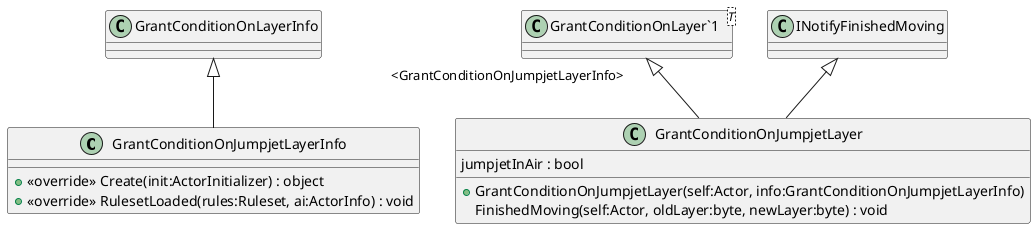 @startuml
class GrantConditionOnJumpjetLayerInfo {
    + <<override>> Create(init:ActorInitializer) : object
    + <<override>> RulesetLoaded(rules:Ruleset, ai:ActorInfo) : void
}
class GrantConditionOnJumpjetLayer {
    jumpjetInAir : bool
    + GrantConditionOnJumpjetLayer(self:Actor, info:GrantConditionOnJumpjetLayerInfo)
    FinishedMoving(self:Actor, oldLayer:byte, newLayer:byte) : void
}
class "GrantConditionOnLayer`1"<T> {
}
GrantConditionOnLayerInfo <|-- GrantConditionOnJumpjetLayerInfo
"GrantConditionOnLayer`1" "<GrantConditionOnJumpjetLayerInfo>" <|-- GrantConditionOnJumpjetLayer
INotifyFinishedMoving <|-- GrantConditionOnJumpjetLayer
@enduml
